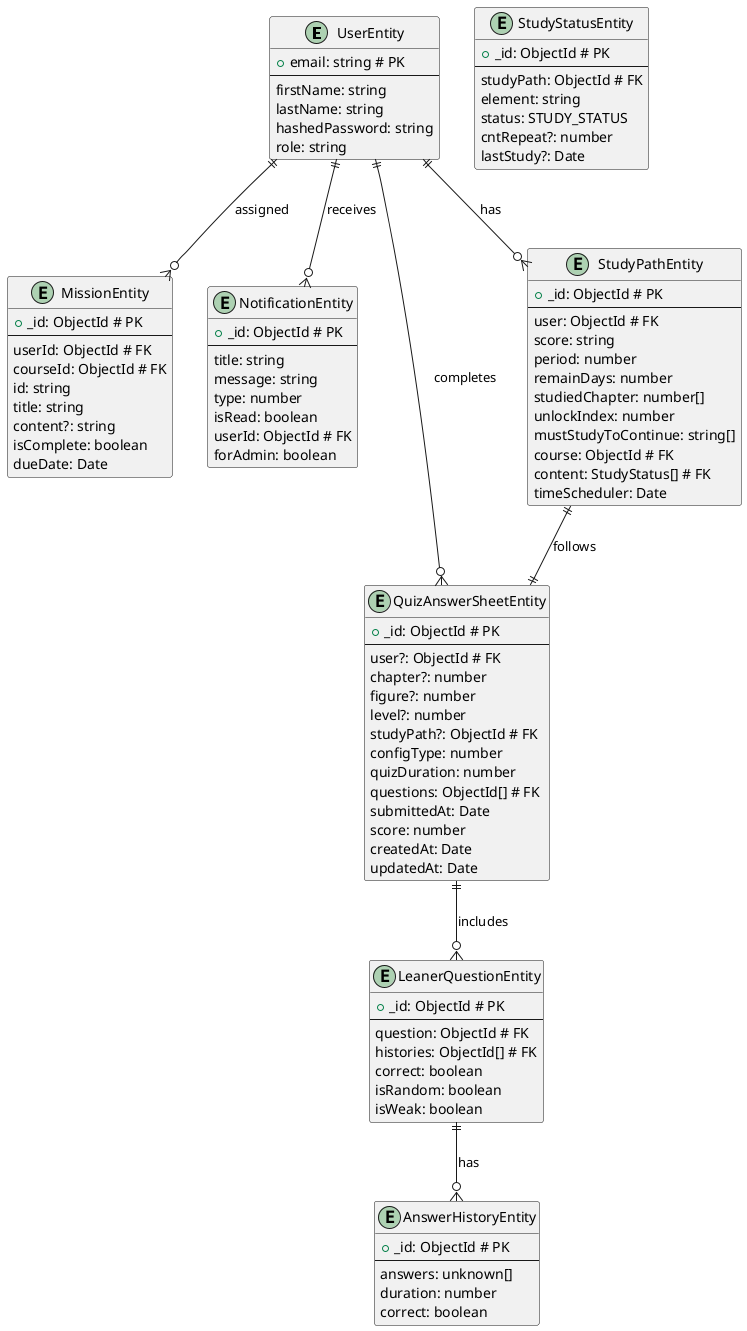 @startuml

entity "UserEntity" {
  +email: string # PK
  --
  firstName: string
  lastName: string
  hashedPassword: string
  role: string
}

entity "MissionEntity" as Mission {
  +_id: ObjectId # PK
  --
  userId: ObjectId # FK 
  courseId: ObjectId # FK 
  id: string
  title: string
  content?: string
  isComplete: boolean
  dueDate: Date
}

entity "NotificationEntity" as Notification {
  +_id: ObjectId # PK
  --
  title: string
  message: string
  type: number
  isRead: boolean
  userId: ObjectId # FK
  forAdmin: boolean
}

entity "QuizAnswerSheetEntity" as QuizAnswerSheet {
  +_id: ObjectId # PK
  --
  user?: ObjectId # FK 
  chapter?: number
  figure?: number
  level?: number
  studyPath?: ObjectId # FK 
  configType: number
  quizDuration: number
  questions: ObjectId[] # FK
  submittedAt: Date
  score: number
  createdAt: Date
  updatedAt: Date
}

entity "LeanerQuestionEntity" as LeanerQuestion {
  +_id: ObjectId # PK
  --
  question: ObjectId # FK 
  histories: ObjectId[] # FK 
  correct: boolean
  isRandom: boolean
  isWeak: boolean
}

entity "AnswerHistoryEntity" as AnswerHistory {
  +_id: ObjectId # PK
  --
  answers: unknown[]
  duration: number
  correct: boolean
}

entity "StudyStatusEntity" as StudyStatus {
  +_id: ObjectId # PK
  --
  studyPath: ObjectId # FK 
  element: string
  status: STUDY_STATUS
  cntRepeat?: number
  lastStudy?: Date
}

entity "StudyPathEntity" as StudyPathEntity {
  +_id: ObjectId # PK
  --
  user: ObjectId # FK  
  score: string
  period: number
  remainDays: number
  studiedChapter: number[]
  unlockIndex: number
  mustStudyToContinue: string[]
  course: ObjectId # FK
  content: StudyStatus[] # FK 
  timeScheduler: Date
}

UserEntity ||--o{ Mission : "assigned"
UserEntity ||--o{ Notification : "receives"
UserEntity ||--o{ QuizAnswerSheet : "completes"
StudyPathEntity ||--|| QuizAnswerSheet : "follows"
QuizAnswerSheet ||--o{ LeanerQuestion : "includes"
LeanerQuestion ||--o{ AnswerHistory : "has"
UserEntity ||--o{ StudyPathEntity : "has"

@enduml